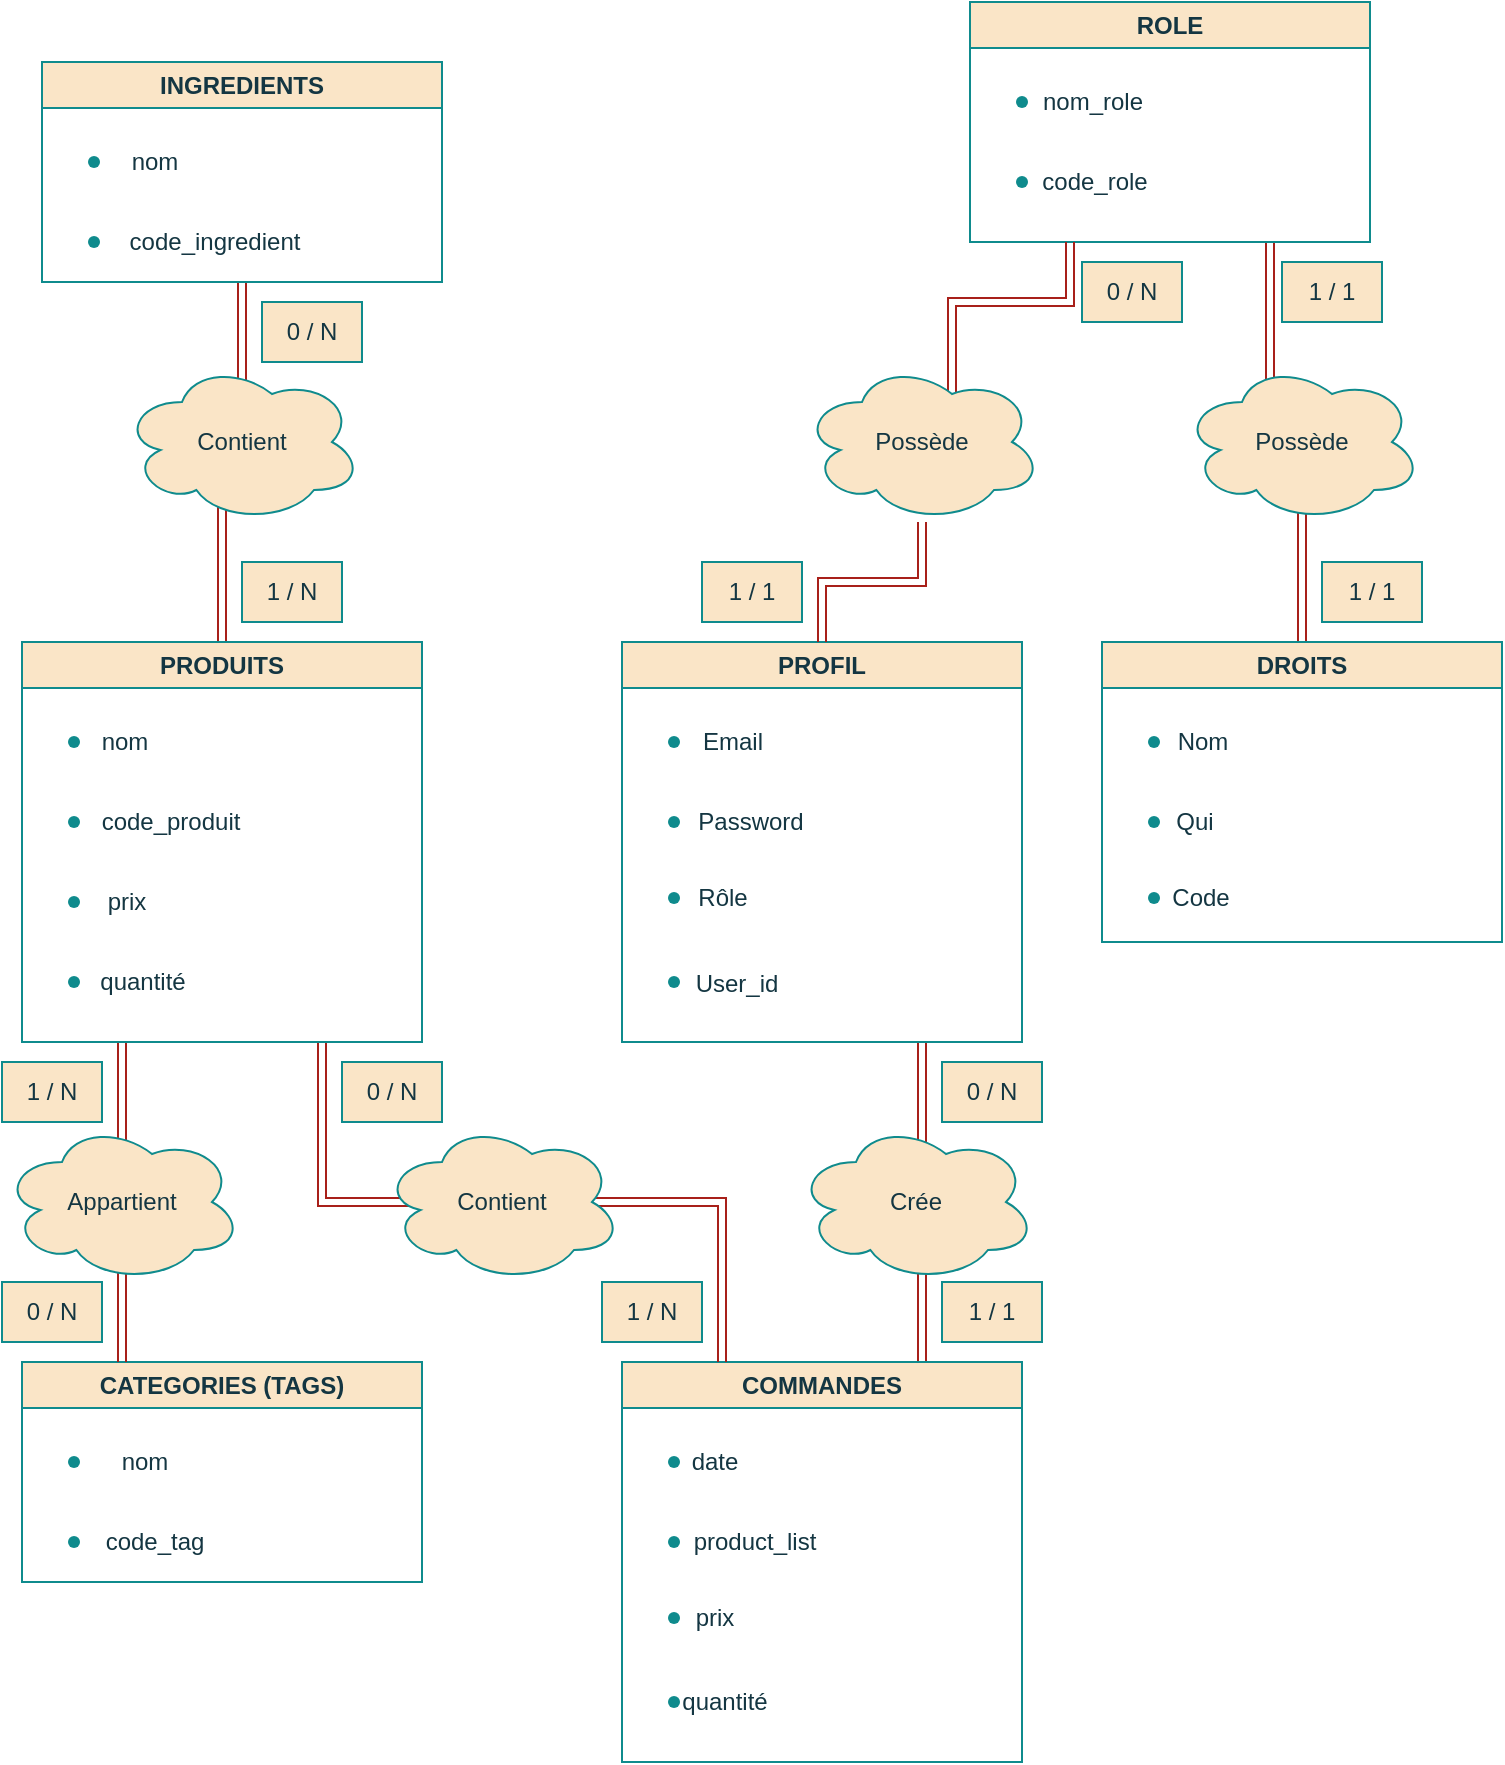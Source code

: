 <mxfile version="23.1.4" type="github">
  <diagram name="Page-1" id="rWvj7r1L1JmkacUhFCVx">
    <mxGraphModel dx="1228" dy="976" grid="1" gridSize="10" guides="1" tooltips="1" connect="1" arrows="1" fold="1" page="1" pageScale="1" pageWidth="827" pageHeight="1169" math="0" shadow="0">
      <root>
        <mxCell id="0" />
        <mxCell id="1" parent="0" />
        <mxCell id="3Qk4PJd8HGj3UVIdCU3T-146" style="edgeStyle=orthogonalEdgeStyle;rounded=0;orthogonalLoop=1;jettySize=auto;html=1;exitX=0.75;exitY=1;exitDx=0;exitDy=0;entryX=0.75;entryY=0;entryDx=0;entryDy=0;strokeColor=#A8201A;fontColor=#143642;fillColor=#FAE5C7;shape=link;" edge="1" parent="1" source="3Qk4PJd8HGj3UVIdCU3T-5" target="3Qk4PJd8HGj3UVIdCU3T-40">
          <mxGeometry relative="1" as="geometry" />
        </mxCell>
        <mxCell id="3Qk4PJd8HGj3UVIdCU3T-5" value="PROFIL" style="swimlane;whiteSpace=wrap;html=1;labelBackgroundColor=none;fillColor=#FAE5C7;strokeColor=#0F8B8D;fontColor=#143642;" vertex="1" parent="1">
          <mxGeometry x="340" y="400" width="200" height="200" as="geometry">
            <mxRectangle x="340" y="400" width="80" height="30" as="alternateBounds" />
          </mxGeometry>
        </mxCell>
        <mxCell id="3Qk4PJd8HGj3UVIdCU3T-11" value="" style="shape=waypoint;sketch=0;size=6;pointerEvents=1;points=[];fillColor=none;resizable=0;rotatable=0;perimeter=centerPerimeter;snapToPoint=1;labelBackgroundColor=none;strokeColor=#0F8B8D;fontColor=#143642;" vertex="1" parent="3Qk4PJd8HGj3UVIdCU3T-5">
          <mxGeometry x="16" y="160" width="20" height="20" as="geometry" />
        </mxCell>
        <mxCell id="3Qk4PJd8HGj3UVIdCU3T-10" value="" style="shape=waypoint;sketch=0;size=6;pointerEvents=1;points=[];fillColor=none;resizable=0;rotatable=0;perimeter=centerPerimeter;snapToPoint=1;labelBackgroundColor=none;strokeColor=#0F8B8D;fontColor=#143642;" vertex="1" parent="3Qk4PJd8HGj3UVIdCU3T-5">
          <mxGeometry x="16" y="40" width="20" height="20" as="geometry" />
        </mxCell>
        <mxCell id="3Qk4PJd8HGj3UVIdCU3T-16" value="Email" style="text;html=1;align=center;verticalAlign=middle;resizable=0;points=[];autosize=1;strokeColor=none;fillColor=none;labelBackgroundColor=none;fontColor=#143642;" vertex="1" parent="3Qk4PJd8HGj3UVIdCU3T-5">
          <mxGeometry x="30" y="35" width="50" height="30" as="geometry" />
        </mxCell>
        <mxCell id="3Qk4PJd8HGj3UVIdCU3T-13" value="" style="shape=waypoint;sketch=0;size=6;pointerEvents=1;points=[];fillColor=none;resizable=0;rotatable=0;perimeter=centerPerimeter;snapToPoint=1;labelBackgroundColor=none;strokeColor=#0F8B8D;fontColor=#143642;" vertex="1" parent="3Qk4PJd8HGj3UVIdCU3T-5">
          <mxGeometry x="16" y="80" width="20" height="20" as="geometry" />
        </mxCell>
        <mxCell id="3Qk4PJd8HGj3UVIdCU3T-12" value="" style="shape=waypoint;sketch=0;size=6;pointerEvents=1;points=[];fillColor=none;resizable=0;rotatable=0;perimeter=centerPerimeter;snapToPoint=1;labelBackgroundColor=none;strokeColor=#0F8B8D;fontColor=#143642;" vertex="1" parent="3Qk4PJd8HGj3UVIdCU3T-5">
          <mxGeometry x="16" y="118" width="20" height="20" as="geometry" />
        </mxCell>
        <mxCell id="3Qk4PJd8HGj3UVIdCU3T-18" value="Rôle" style="text;html=1;align=center;verticalAlign=middle;resizable=0;points=[];autosize=1;strokeColor=none;fillColor=none;labelBackgroundColor=none;fontColor=#143642;" vertex="1" parent="3Qk4PJd8HGj3UVIdCU3T-5">
          <mxGeometry x="25" y="113" width="50" height="30" as="geometry" />
        </mxCell>
        <mxCell id="3Qk4PJd8HGj3UVIdCU3T-17" value="Password" style="text;html=1;align=center;verticalAlign=middle;resizable=0;points=[];autosize=1;strokeColor=none;fillColor=none;labelBackgroundColor=none;fontColor=#143642;" vertex="1" parent="3Qk4PJd8HGj3UVIdCU3T-5">
          <mxGeometry x="24" y="75" width="80" height="30" as="geometry" />
        </mxCell>
        <mxCell id="3Qk4PJd8HGj3UVIdCU3T-21" value="User_id" style="text;html=1;align=center;verticalAlign=middle;resizable=0;points=[];autosize=1;strokeColor=none;fillColor=none;labelBackgroundColor=none;fontColor=#143642;" vertex="1" parent="1">
          <mxGeometry x="367" y="556" width="60" height="30" as="geometry" />
        </mxCell>
        <mxCell id="3Qk4PJd8HGj3UVIdCU3T-72" style="edgeStyle=orthogonalEdgeStyle;rounded=0;orthogonalLoop=1;jettySize=auto;html=1;exitX=0.75;exitY=1;exitDx=0;exitDy=0;entryX=0.5;entryY=0;entryDx=0;entryDy=0;shape=link;labelBackgroundColor=none;strokeColor=#A8201A;fontColor=default;" edge="1" parent="1" source="3Qk4PJd8HGj3UVIdCU3T-22" target="3Qk4PJd8HGj3UVIdCU3T-59">
          <mxGeometry relative="1" as="geometry" />
        </mxCell>
        <mxCell id="3Qk4PJd8HGj3UVIdCU3T-22" value="ROLE" style="swimlane;whiteSpace=wrap;html=1;labelBackgroundColor=none;fillColor=#FAE5C7;strokeColor=#0F8B8D;fontColor=#143642;" vertex="1" parent="1">
          <mxGeometry x="514" y="80" width="200" height="120" as="geometry" />
        </mxCell>
        <mxCell id="3Qk4PJd8HGj3UVIdCU3T-24" value="" style="shape=waypoint;sketch=0;size=6;pointerEvents=1;points=[];fillColor=none;resizable=0;rotatable=0;perimeter=centerPerimeter;snapToPoint=1;labelBackgroundColor=none;strokeColor=#0F8B8D;fontColor=#143642;" vertex="1" parent="3Qk4PJd8HGj3UVIdCU3T-22">
          <mxGeometry x="16" y="40" width="20" height="20" as="geometry" />
        </mxCell>
        <mxCell id="3Qk4PJd8HGj3UVIdCU3T-25" value="nom_role" style="text;html=1;align=center;verticalAlign=middle;resizable=0;points=[];autosize=1;strokeColor=none;fillColor=none;labelBackgroundColor=none;fontColor=#143642;" vertex="1" parent="3Qk4PJd8HGj3UVIdCU3T-22">
          <mxGeometry x="26" y="35" width="70" height="30" as="geometry" />
        </mxCell>
        <mxCell id="3Qk4PJd8HGj3UVIdCU3T-26" value="" style="shape=waypoint;sketch=0;size=6;pointerEvents=1;points=[];fillColor=none;resizable=0;rotatable=0;perimeter=centerPerimeter;snapToPoint=1;labelBackgroundColor=none;strokeColor=#0F8B8D;fontColor=#143642;" vertex="1" parent="3Qk4PJd8HGj3UVIdCU3T-22">
          <mxGeometry x="16" y="80" width="20" height="20" as="geometry" />
        </mxCell>
        <mxCell id="3Qk4PJd8HGj3UVIdCU3T-29" value="code_role" style="text;html=1;align=center;verticalAlign=middle;resizable=0;points=[];autosize=1;strokeColor=none;fillColor=none;labelBackgroundColor=none;fontColor=#143642;" vertex="1" parent="3Qk4PJd8HGj3UVIdCU3T-22">
          <mxGeometry x="22" y="75" width="80" height="30" as="geometry" />
        </mxCell>
        <mxCell id="3Qk4PJd8HGj3UVIdCU3T-31" value="CATEGORIES (TAGS)" style="swimlane;whiteSpace=wrap;html=1;labelBackgroundColor=none;fillColor=#FAE5C7;strokeColor=#0F8B8D;fontColor=#143642;" vertex="1" parent="1">
          <mxGeometry x="40" y="760" width="200" height="110" as="geometry" />
        </mxCell>
        <mxCell id="3Qk4PJd8HGj3UVIdCU3T-33" value="" style="shape=waypoint;sketch=0;size=6;pointerEvents=1;points=[];fillColor=none;resizable=0;rotatable=0;perimeter=centerPerimeter;snapToPoint=1;labelBackgroundColor=none;strokeColor=#0F8B8D;fontColor=#143642;" vertex="1" parent="3Qk4PJd8HGj3UVIdCU3T-31">
          <mxGeometry x="16" y="40" width="20" height="20" as="geometry" />
        </mxCell>
        <mxCell id="3Qk4PJd8HGj3UVIdCU3T-34" value="nom" style="text;html=1;align=center;verticalAlign=middle;resizable=0;points=[];autosize=1;strokeColor=none;fillColor=none;labelBackgroundColor=none;fontColor=#143642;" vertex="1" parent="3Qk4PJd8HGj3UVIdCU3T-31">
          <mxGeometry x="36" y="35" width="50" height="30" as="geometry" />
        </mxCell>
        <mxCell id="3Qk4PJd8HGj3UVIdCU3T-35" value="" style="shape=waypoint;sketch=0;size=6;pointerEvents=1;points=[];fillColor=none;resizable=0;rotatable=0;perimeter=centerPerimeter;snapToPoint=1;labelBackgroundColor=none;strokeColor=#0F8B8D;fontColor=#143642;" vertex="1" parent="3Qk4PJd8HGj3UVIdCU3T-31">
          <mxGeometry x="16" y="80" width="20" height="20" as="geometry" />
        </mxCell>
        <mxCell id="3Qk4PJd8HGj3UVIdCU3T-38" value="code_tag" style="text;html=1;align=center;verticalAlign=middle;resizable=0;points=[];autosize=1;strokeColor=none;fillColor=none;labelBackgroundColor=none;fontColor=#143642;" vertex="1" parent="3Qk4PJd8HGj3UVIdCU3T-31">
          <mxGeometry x="31" y="75" width="70" height="30" as="geometry" />
        </mxCell>
        <mxCell id="3Qk4PJd8HGj3UVIdCU3T-40" value="COMMANDES" style="swimlane;whiteSpace=wrap;html=1;labelBackgroundColor=none;fillColor=#FAE5C7;strokeColor=#0F8B8D;fontColor=#143642;" vertex="1" parent="1">
          <mxGeometry x="340" y="760" width="200" height="200" as="geometry" />
        </mxCell>
        <mxCell id="3Qk4PJd8HGj3UVIdCU3T-41" value="" style="shape=waypoint;sketch=0;size=6;pointerEvents=1;points=[];fillColor=none;resizable=0;rotatable=0;perimeter=centerPerimeter;snapToPoint=1;labelBackgroundColor=none;strokeColor=#0F8B8D;fontColor=#143642;" vertex="1" parent="3Qk4PJd8HGj3UVIdCU3T-40">
          <mxGeometry x="16" y="160" width="20" height="20" as="geometry" />
        </mxCell>
        <mxCell id="3Qk4PJd8HGj3UVIdCU3T-42" value="" style="shape=waypoint;sketch=0;size=6;pointerEvents=1;points=[];fillColor=none;resizable=0;rotatable=0;perimeter=centerPerimeter;snapToPoint=1;labelBackgroundColor=none;strokeColor=#0F8B8D;fontColor=#143642;" vertex="1" parent="3Qk4PJd8HGj3UVIdCU3T-40">
          <mxGeometry x="16" y="40" width="20" height="20" as="geometry" />
        </mxCell>
        <mxCell id="3Qk4PJd8HGj3UVIdCU3T-43" value="date" style="text;html=1;align=center;verticalAlign=middle;resizable=0;points=[];autosize=1;strokeColor=none;fillColor=none;labelBackgroundColor=none;fontColor=#143642;" vertex="1" parent="3Qk4PJd8HGj3UVIdCU3T-40">
          <mxGeometry x="21" y="35" width="50" height="30" as="geometry" />
        </mxCell>
        <mxCell id="3Qk4PJd8HGj3UVIdCU3T-44" value="" style="shape=waypoint;sketch=0;size=6;pointerEvents=1;points=[];fillColor=none;resizable=0;rotatable=0;perimeter=centerPerimeter;snapToPoint=1;labelBackgroundColor=none;strokeColor=#0F8B8D;fontColor=#143642;" vertex="1" parent="3Qk4PJd8HGj3UVIdCU3T-40">
          <mxGeometry x="16" y="80" width="20" height="20" as="geometry" />
        </mxCell>
        <mxCell id="3Qk4PJd8HGj3UVIdCU3T-45" value="" style="shape=waypoint;sketch=0;size=6;pointerEvents=1;points=[];fillColor=none;resizable=0;rotatable=0;perimeter=centerPerimeter;snapToPoint=1;labelBackgroundColor=none;strokeColor=#0F8B8D;fontColor=#143642;" vertex="1" parent="3Qk4PJd8HGj3UVIdCU3T-40">
          <mxGeometry x="16" y="118" width="20" height="20" as="geometry" />
        </mxCell>
        <mxCell id="3Qk4PJd8HGj3UVIdCU3T-47" value="product_list" style="text;html=1;align=center;verticalAlign=middle;resizable=0;points=[];autosize=1;strokeColor=none;fillColor=none;labelBackgroundColor=none;fontColor=#143642;" vertex="1" parent="3Qk4PJd8HGj3UVIdCU3T-40">
          <mxGeometry x="26" y="75" width="80" height="30" as="geometry" />
        </mxCell>
        <mxCell id="3Qk4PJd8HGj3UVIdCU3T-70" value="prix" style="text;html=1;align=center;verticalAlign=middle;resizable=0;points=[];autosize=1;strokeColor=none;fillColor=none;labelBackgroundColor=none;fontColor=#143642;" vertex="1" parent="3Qk4PJd8HGj3UVIdCU3T-40">
          <mxGeometry x="26" y="113" width="40" height="30" as="geometry" />
        </mxCell>
        <mxCell id="3Qk4PJd8HGj3UVIdCU3T-48" value="quantité" style="text;html=1;align=center;verticalAlign=middle;resizable=0;points=[];autosize=1;strokeColor=none;fillColor=none;labelBackgroundColor=none;fontColor=#143642;" vertex="1" parent="3Qk4PJd8HGj3UVIdCU3T-40">
          <mxGeometry x="16" y="155" width="70" height="30" as="geometry" />
        </mxCell>
        <mxCell id="3Qk4PJd8HGj3UVIdCU3T-85" style="edgeStyle=orthogonalEdgeStyle;rounded=0;orthogonalLoop=1;jettySize=auto;html=1;exitX=0.5;exitY=1;exitDx=0;exitDy=0;entryX=0.5;entryY=0;entryDx=0;entryDy=0;shape=link;labelBackgroundColor=none;strokeColor=#A8201A;fontColor=default;" edge="1" parent="1" source="3Qk4PJd8HGj3UVIdCU3T-49" target="3Qk4PJd8HGj3UVIdCU3T-74">
          <mxGeometry relative="1" as="geometry" />
        </mxCell>
        <mxCell id="3Qk4PJd8HGj3UVIdCU3T-49" value="INGREDIENTS" style="swimlane;whiteSpace=wrap;html=1;labelBackgroundColor=none;fillColor=#FAE5C7;strokeColor=#0F8B8D;fontColor=#143642;" vertex="1" parent="1">
          <mxGeometry x="50" y="110" width="200" height="110" as="geometry" />
        </mxCell>
        <mxCell id="3Qk4PJd8HGj3UVIdCU3T-51" value="" style="shape=waypoint;sketch=0;size=6;pointerEvents=1;points=[];fillColor=none;resizable=0;rotatable=0;perimeter=centerPerimeter;snapToPoint=1;labelBackgroundColor=none;strokeColor=#0F8B8D;fontColor=#143642;" vertex="1" parent="3Qk4PJd8HGj3UVIdCU3T-49">
          <mxGeometry x="16" y="40" width="20" height="20" as="geometry" />
        </mxCell>
        <mxCell id="3Qk4PJd8HGj3UVIdCU3T-52" value="nom" style="text;html=1;align=center;verticalAlign=middle;resizable=0;points=[];autosize=1;strokeColor=none;fillColor=none;labelBackgroundColor=none;fontColor=#143642;" vertex="1" parent="3Qk4PJd8HGj3UVIdCU3T-49">
          <mxGeometry x="31" y="35" width="50" height="30" as="geometry" />
        </mxCell>
        <mxCell id="3Qk4PJd8HGj3UVIdCU3T-53" value="" style="shape=waypoint;sketch=0;size=6;pointerEvents=1;points=[];fillColor=none;resizable=0;rotatable=0;perimeter=centerPerimeter;snapToPoint=1;labelBackgroundColor=none;strokeColor=#0F8B8D;fontColor=#143642;" vertex="1" parent="3Qk4PJd8HGj3UVIdCU3T-49">
          <mxGeometry x="16" y="80" width="20" height="20" as="geometry" />
        </mxCell>
        <mxCell id="3Qk4PJd8HGj3UVIdCU3T-56" value="code_ingredient" style="text;html=1;align=center;verticalAlign=middle;resizable=0;points=[];autosize=1;strokeColor=none;fillColor=none;labelBackgroundColor=none;fontColor=#143642;" vertex="1" parent="3Qk4PJd8HGj3UVIdCU3T-49">
          <mxGeometry x="31" y="75" width="110" height="30" as="geometry" />
        </mxCell>
        <mxCell id="3Qk4PJd8HGj3UVIdCU3T-59" value="DROITS" style="swimlane;whiteSpace=wrap;html=1;labelBackgroundColor=none;fillColor=#FAE5C7;strokeColor=#0F8B8D;fontColor=#143642;" vertex="1" parent="1">
          <mxGeometry x="580" y="400" width="200" height="150" as="geometry" />
        </mxCell>
        <mxCell id="3Qk4PJd8HGj3UVIdCU3T-61" value="" style="shape=waypoint;sketch=0;size=6;pointerEvents=1;points=[];fillColor=none;resizable=0;rotatable=0;perimeter=centerPerimeter;snapToPoint=1;labelBackgroundColor=none;strokeColor=#0F8B8D;fontColor=#143642;" vertex="1" parent="3Qk4PJd8HGj3UVIdCU3T-59">
          <mxGeometry x="16" y="40" width="20" height="20" as="geometry" />
        </mxCell>
        <mxCell id="3Qk4PJd8HGj3UVIdCU3T-62" value="Nom" style="text;html=1;align=center;verticalAlign=middle;resizable=0;points=[];autosize=1;strokeColor=none;fillColor=none;labelBackgroundColor=none;fontColor=#143642;" vertex="1" parent="3Qk4PJd8HGj3UVIdCU3T-59">
          <mxGeometry x="25" y="35" width="50" height="30" as="geometry" />
        </mxCell>
        <mxCell id="3Qk4PJd8HGj3UVIdCU3T-63" value="" style="shape=waypoint;sketch=0;size=6;pointerEvents=1;points=[];fillColor=none;resizable=0;rotatable=0;perimeter=centerPerimeter;snapToPoint=1;labelBackgroundColor=none;strokeColor=#0F8B8D;fontColor=#143642;" vertex="1" parent="3Qk4PJd8HGj3UVIdCU3T-59">
          <mxGeometry x="16" y="80" width="20" height="20" as="geometry" />
        </mxCell>
        <mxCell id="3Qk4PJd8HGj3UVIdCU3T-64" value="" style="shape=waypoint;sketch=0;size=6;pointerEvents=1;points=[];fillColor=none;resizable=0;rotatable=0;perimeter=centerPerimeter;snapToPoint=1;labelBackgroundColor=none;strokeColor=#0F8B8D;fontColor=#143642;" vertex="1" parent="3Qk4PJd8HGj3UVIdCU3T-59">
          <mxGeometry x="16" y="118" width="20" height="20" as="geometry" />
        </mxCell>
        <mxCell id="3Qk4PJd8HGj3UVIdCU3T-65" value="Code" style="text;html=1;align=center;verticalAlign=middle;resizable=0;points=[];autosize=1;strokeColor=none;fillColor=none;labelBackgroundColor=none;fontColor=#143642;" vertex="1" parent="3Qk4PJd8HGj3UVIdCU3T-59">
          <mxGeometry x="24" y="113" width="50" height="30" as="geometry" />
        </mxCell>
        <mxCell id="3Qk4PJd8HGj3UVIdCU3T-66" value="Qui" style="text;html=1;align=center;verticalAlign=middle;resizable=0;points=[];autosize=1;strokeColor=none;fillColor=none;labelBackgroundColor=none;fontColor=#143642;" vertex="1" parent="3Qk4PJd8HGj3UVIdCU3T-59">
          <mxGeometry x="26" y="75" width="40" height="30" as="geometry" />
        </mxCell>
        <mxCell id="3Qk4PJd8HGj3UVIdCU3T-124" style="edgeStyle=orthogonalEdgeStyle;rounded=0;orthogonalLoop=1;jettySize=auto;html=1;exitX=0.25;exitY=1;exitDx=0;exitDy=0;entryX=0.25;entryY=0;entryDx=0;entryDy=0;strokeColor=#A8201A;fontColor=#143642;fillColor=#FAE5C7;shape=link;" edge="1" parent="1" source="3Qk4PJd8HGj3UVIdCU3T-74" target="3Qk4PJd8HGj3UVIdCU3T-31">
          <mxGeometry relative="1" as="geometry" />
        </mxCell>
        <mxCell id="3Qk4PJd8HGj3UVIdCU3T-148" style="edgeStyle=orthogonalEdgeStyle;rounded=0;orthogonalLoop=1;jettySize=auto;html=1;exitX=0.75;exitY=1;exitDx=0;exitDy=0;entryX=0.25;entryY=0;entryDx=0;entryDy=0;strokeColor=#A8201A;fontColor=#143642;fillColor=#FAE5C7;shape=link;" edge="1" parent="1" source="3Qk4PJd8HGj3UVIdCU3T-74" target="3Qk4PJd8HGj3UVIdCU3T-40">
          <mxGeometry relative="1" as="geometry" />
        </mxCell>
        <mxCell id="3Qk4PJd8HGj3UVIdCU3T-74" value="PRODUITS" style="swimlane;whiteSpace=wrap;html=1;labelBackgroundColor=none;fillColor=#FAE5C7;strokeColor=#0F8B8D;fontColor=#143642;" vertex="1" parent="1">
          <mxGeometry x="40" y="400" width="200" height="200" as="geometry" />
        </mxCell>
        <mxCell id="3Qk4PJd8HGj3UVIdCU3T-75" value="" style="shape=waypoint;sketch=0;size=6;pointerEvents=1;points=[];fillColor=none;resizable=0;rotatable=0;perimeter=centerPerimeter;snapToPoint=1;labelBackgroundColor=none;strokeColor=#0F8B8D;fontColor=#143642;" vertex="1" parent="3Qk4PJd8HGj3UVIdCU3T-74">
          <mxGeometry x="16" y="40" width="20" height="20" as="geometry" />
        </mxCell>
        <mxCell id="3Qk4PJd8HGj3UVIdCU3T-76" value="nom" style="text;html=1;align=center;verticalAlign=middle;resizable=0;points=[];autosize=1;strokeColor=none;fillColor=none;labelBackgroundColor=none;fontColor=#143642;" vertex="1" parent="3Qk4PJd8HGj3UVIdCU3T-74">
          <mxGeometry x="26" y="35" width="50" height="30" as="geometry" />
        </mxCell>
        <mxCell id="3Qk4PJd8HGj3UVIdCU3T-77" value="" style="shape=waypoint;sketch=0;size=6;pointerEvents=1;points=[];fillColor=none;resizable=0;rotatable=0;perimeter=centerPerimeter;snapToPoint=1;labelBackgroundColor=none;strokeColor=#0F8B8D;fontColor=#143642;" vertex="1" parent="3Qk4PJd8HGj3UVIdCU3T-74">
          <mxGeometry x="16" y="80" width="20" height="20" as="geometry" />
        </mxCell>
        <mxCell id="3Qk4PJd8HGj3UVIdCU3T-78" value="code_produit" style="text;html=1;align=center;verticalAlign=middle;resizable=0;points=[];autosize=1;strokeColor=none;fillColor=none;labelBackgroundColor=none;fontColor=#143642;" vertex="1" parent="3Qk4PJd8HGj3UVIdCU3T-74">
          <mxGeometry x="29" y="75" width="90" height="30" as="geometry" />
        </mxCell>
        <mxCell id="3Qk4PJd8HGj3UVIdCU3T-80" value="" style="shape=waypoint;sketch=0;size=6;pointerEvents=1;points=[];fillColor=none;resizable=0;rotatable=0;perimeter=centerPerimeter;snapToPoint=1;labelBackgroundColor=none;strokeColor=#0F8B8D;fontColor=#143642;" vertex="1" parent="3Qk4PJd8HGj3UVIdCU3T-74">
          <mxGeometry x="16" y="160" width="20" height="20" as="geometry" />
        </mxCell>
        <mxCell id="3Qk4PJd8HGj3UVIdCU3T-79" value="" style="shape=waypoint;sketch=0;size=6;pointerEvents=1;points=[];fillColor=none;resizable=0;rotatable=0;perimeter=centerPerimeter;snapToPoint=1;labelBackgroundColor=none;strokeColor=#0F8B8D;fontColor=#143642;" vertex="1" parent="3Qk4PJd8HGj3UVIdCU3T-74">
          <mxGeometry x="16" y="120" width="20" height="20" as="geometry" />
        </mxCell>
        <mxCell id="3Qk4PJd8HGj3UVIdCU3T-82" value="quantité" style="text;html=1;align=center;verticalAlign=middle;resizable=0;points=[];autosize=1;strokeColor=none;fillColor=none;labelBackgroundColor=none;fontColor=#143642;" vertex="1" parent="3Qk4PJd8HGj3UVIdCU3T-74">
          <mxGeometry x="25" y="155" width="70" height="30" as="geometry" />
        </mxCell>
        <mxCell id="3Qk4PJd8HGj3UVIdCU3T-81" value="prix" style="text;html=1;align=center;verticalAlign=middle;resizable=0;points=[];autosize=1;strokeColor=none;fillColor=none;labelBackgroundColor=none;fontColor=#143642;" vertex="1" parent="3Qk4PJd8HGj3UVIdCU3T-74">
          <mxGeometry x="32" y="115" width="40" height="30" as="geometry" />
        </mxCell>
        <mxCell id="3Qk4PJd8HGj3UVIdCU3T-89" value="Contient" style="ellipse;shape=cloud;whiteSpace=wrap;html=1;labelBackgroundColor=none;fillColor=#FAE5C7;strokeColor=#0F8B8D;fontColor=#143642;" vertex="1" parent="1">
          <mxGeometry x="90" y="260" width="120" height="80" as="geometry" />
        </mxCell>
        <mxCell id="3Qk4PJd8HGj3UVIdCU3T-91" value="Possède" style="ellipse;shape=cloud;whiteSpace=wrap;html=1;labelBackgroundColor=none;fillColor=#FAE5C7;strokeColor=#0F8B8D;fontColor=#143642;" vertex="1" parent="1">
          <mxGeometry x="620" y="260" width="120" height="80" as="geometry" />
        </mxCell>
        <mxCell id="3Qk4PJd8HGj3UVIdCU3T-93" value="" style="edgeStyle=orthogonalEdgeStyle;rounded=0;orthogonalLoop=1;jettySize=auto;html=1;exitX=0.5;exitY=0;exitDx=0;exitDy=0;entryX=0.5;entryY=1;entryDx=0;entryDy=0;shape=link;labelBackgroundColor=none;strokeColor=#A8201A;fontColor=default;" edge="1" parent="1" source="3Qk4PJd8HGj3UVIdCU3T-5" target="3Qk4PJd8HGj3UVIdCU3T-92">
          <mxGeometry relative="1" as="geometry">
            <mxPoint x="414" y="400" as="sourcePoint" />
            <mxPoint x="614" y="200" as="targetPoint" />
          </mxGeometry>
        </mxCell>
        <mxCell id="3Qk4PJd8HGj3UVIdCU3T-110" style="edgeStyle=orthogonalEdgeStyle;rounded=0;orthogonalLoop=1;jettySize=auto;html=1;exitX=0.625;exitY=0.2;exitDx=0;exitDy=0;exitPerimeter=0;entryX=0.25;entryY=1;entryDx=0;entryDy=0;strokeColor=#A8201A;fontColor=#143642;fillColor=#FAE5C7;shape=link;" edge="1" parent="1" source="3Qk4PJd8HGj3UVIdCU3T-92" target="3Qk4PJd8HGj3UVIdCU3T-22">
          <mxGeometry relative="1" as="geometry" />
        </mxCell>
        <mxCell id="3Qk4PJd8HGj3UVIdCU3T-92" value="Possède" style="ellipse;shape=cloud;whiteSpace=wrap;html=1;labelBackgroundColor=none;fillColor=#FAE5C7;strokeColor=#0F8B8D;fontColor=#143642;" vertex="1" parent="1">
          <mxGeometry x="430" y="260" width="120" height="80" as="geometry" />
        </mxCell>
        <mxCell id="3Qk4PJd8HGj3UVIdCU3T-99" value="0 / N" style="rounded=0;whiteSpace=wrap;html=1;strokeColor=#0F8B8D;fontColor=#143642;fillColor=#FAE5C7;" vertex="1" parent="1">
          <mxGeometry x="570" y="210" width="50" height="30" as="geometry" />
        </mxCell>
        <mxCell id="3Qk4PJd8HGj3UVIdCU3T-100" value="1 / 1" style="rounded=0;whiteSpace=wrap;html=1;strokeColor=#0F8B8D;fontColor=#143642;fillColor=#FAE5C7;" vertex="1" parent="1">
          <mxGeometry x="380" y="360" width="50" height="30" as="geometry" />
        </mxCell>
        <mxCell id="3Qk4PJd8HGj3UVIdCU3T-101" value="1 / 1" style="rounded=0;whiteSpace=wrap;html=1;strokeColor=#0F8B8D;fontColor=#143642;fillColor=#FAE5C7;" vertex="1" parent="1">
          <mxGeometry x="670" y="210" width="50" height="30" as="geometry" />
        </mxCell>
        <mxCell id="3Qk4PJd8HGj3UVIdCU3T-102" value="1 / 1" style="rounded=0;whiteSpace=wrap;html=1;strokeColor=#0F8B8D;fontColor=#143642;fillColor=#FAE5C7;" vertex="1" parent="1">
          <mxGeometry x="690" y="360" width="50" height="30" as="geometry" />
        </mxCell>
        <mxCell id="3Qk4PJd8HGj3UVIdCU3T-103" value="1 / 1" style="rounded=0;whiteSpace=wrap;html=1;strokeColor=#0F8B8D;fontColor=#143642;fillColor=#FAE5C7;" vertex="1" parent="1">
          <mxGeometry x="500" y="720" width="50" height="30" as="geometry" />
        </mxCell>
        <mxCell id="3Qk4PJd8HGj3UVIdCU3T-104" value="0 / N" style="rounded=0;whiteSpace=wrap;html=1;strokeColor=#0F8B8D;fontColor=#143642;fillColor=#FAE5C7;" vertex="1" parent="1">
          <mxGeometry x="500" y="610" width="50" height="30" as="geometry" />
        </mxCell>
        <mxCell id="3Qk4PJd8HGj3UVIdCU3T-105" value="0 / N" style="rounded=0;whiteSpace=wrap;html=1;strokeColor=#0F8B8D;fontColor=#143642;fillColor=#FAE5C7;" vertex="1" parent="1">
          <mxGeometry x="30" y="720" width="50" height="30" as="geometry" />
        </mxCell>
        <mxCell id="3Qk4PJd8HGj3UVIdCU3T-106" value="1 / N" style="rounded=0;whiteSpace=wrap;html=1;strokeColor=#0F8B8D;fontColor=#143642;fillColor=#FAE5C7;" vertex="1" parent="1">
          <mxGeometry x="30" y="610" width="50" height="30" as="geometry" />
        </mxCell>
        <mxCell id="3Qk4PJd8HGj3UVIdCU3T-107" value="1 / N" style="rounded=0;whiteSpace=wrap;html=1;strokeColor=#0F8B8D;fontColor=#143642;fillColor=#FAE5C7;" vertex="1" parent="1">
          <mxGeometry x="150" y="360" width="50" height="30" as="geometry" />
        </mxCell>
        <mxCell id="3Qk4PJd8HGj3UVIdCU3T-108" value="0 / N" style="rounded=0;whiteSpace=wrap;html=1;strokeColor=#0F8B8D;fontColor=#143642;fillColor=#FAE5C7;" vertex="1" parent="1">
          <mxGeometry x="160" y="230" width="50" height="30" as="geometry" />
        </mxCell>
        <mxCell id="3Qk4PJd8HGj3UVIdCU3T-125" value="Appartient" style="ellipse;shape=cloud;whiteSpace=wrap;html=1;labelBackgroundColor=none;fillColor=#FAE5C7;strokeColor=#0F8B8D;fontColor=#143642;" vertex="1" parent="1">
          <mxGeometry x="30" y="640" width="120" height="80" as="geometry" />
        </mxCell>
        <mxCell id="3Qk4PJd8HGj3UVIdCU3T-145" value="Crée" style="ellipse;shape=cloud;whiteSpace=wrap;html=1;labelBackgroundColor=none;fillColor=#FAE5C7;strokeColor=#0F8B8D;fontColor=#143642;" vertex="1" parent="1">
          <mxGeometry x="427" y="640" width="120" height="80" as="geometry" />
        </mxCell>
        <mxCell id="3Qk4PJd8HGj3UVIdCU3T-149" value="Contient" style="ellipse;shape=cloud;whiteSpace=wrap;html=1;labelBackgroundColor=none;fillColor=#FAE5C7;strokeColor=#0F8B8D;fontColor=#143642;" vertex="1" parent="1">
          <mxGeometry x="220" y="640" width="120" height="80" as="geometry" />
        </mxCell>
        <mxCell id="3Qk4PJd8HGj3UVIdCU3T-150" value="1 / N" style="rounded=0;whiteSpace=wrap;html=1;strokeColor=#0F8B8D;fontColor=#143642;fillColor=#FAE5C7;" vertex="1" parent="1">
          <mxGeometry x="330" y="720" width="50" height="30" as="geometry" />
        </mxCell>
        <mxCell id="3Qk4PJd8HGj3UVIdCU3T-151" value="0 / N" style="rounded=0;whiteSpace=wrap;html=1;strokeColor=#0F8B8D;fontColor=#143642;fillColor=#FAE5C7;" vertex="1" parent="1">
          <mxGeometry x="200" y="610" width="50" height="30" as="geometry" />
        </mxCell>
      </root>
    </mxGraphModel>
  </diagram>
</mxfile>

